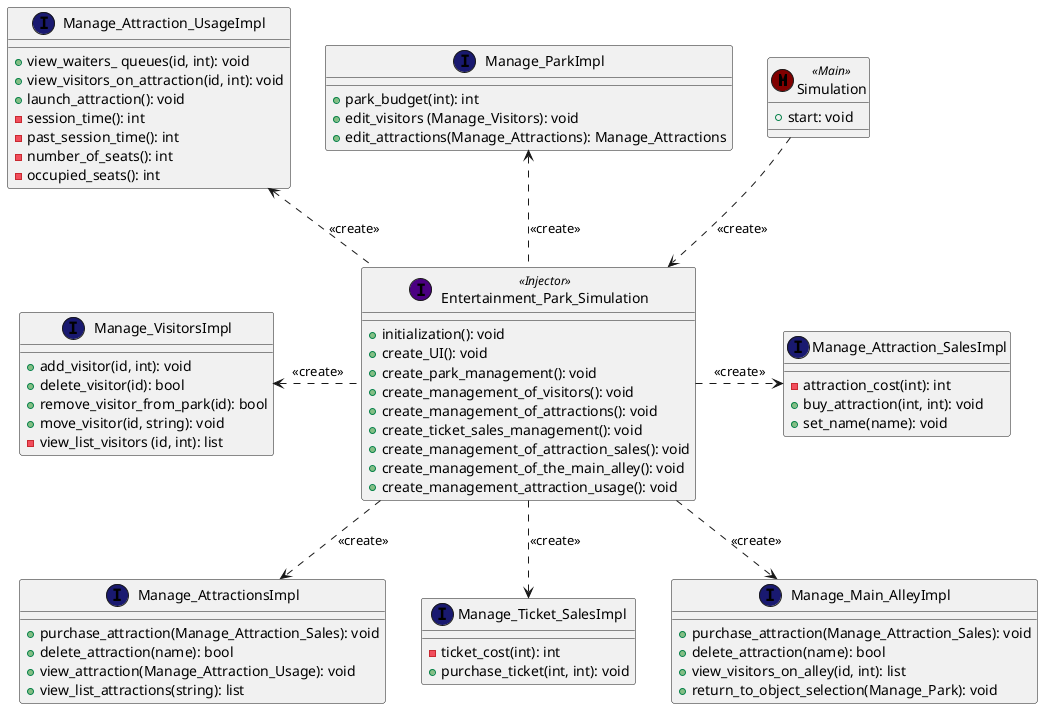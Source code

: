 @startuml
Simulation ..> Entertainment_Park_Simulation: <<create>>
Entertainment_Park_Simulation .up.> Manage_ParkImpl: <<create>>
Entertainment_Park_Simulation .left.> Manage_VisitorsImpl: <<create>>
Entertainment_Park_Simulation ..> Manage_AttractionsImpl: <<create>>
Entertainment_Park_Simulation ..> Manage_Ticket_SalesImpl: <<create>>
Entertainment_Park_Simulation .right.> Manage_Attraction_SalesImpl: <<create>>
Entertainment_Park_Simulation ..> Manage_Main_AlleyImpl: <<create>>
Entertainment_Park_Simulation .up.> Manage_Attraction_UsageImpl: <<create>>

class Simulation << (M,Maroon) Main >> {
+ start: void
}

class Entertainment_Park_Simulation << (I,Indigo) Injector >> {
    + initialization(): void
    + create_UI(): void
    + create_park_management(): void
    + create_management_of_visitors(): void
    + create_management_of_attractions(): void
    + create_ticket_sales_management(): void
    + create_management_of_attraction_sales(): void
    + create_management_of_the_main_alley(): void
    + create_management_attraction_usage(): void
}

class Manage_VisitorsImpl << (I,MidnightBlue) >> {
    + add_visitor(id, int): void
    + delete_visitor(id): bool
    + remove_visitor_from_park(id): bool
    + move_visitor(id, string): void
    - view_list_visitors (id, int): list

}

class Manage_ParkImpl << (I,MidnightBlue) >> {
    + park_budget(int): int
    + edit_visitors (Manage_Visitors): void
    + edit_attractions(Manage_Attractions): Manage_Attractions

}

class Manage_AttractionsImpl << (I,MidnightBlue) >> {
    + purchase_attraction(Manage_Attraction_Sales): void
    + delete_attraction(name): bool
    + view_attraction(Manage_Attraction_Usage): void
    + view_list_attractions(string): list

}

class Manage_Main_AlleyImpl << (I,MidnightBlue) >> {
    + purchase_attraction(Manage_Attraction_Sales): void
    + delete_attraction(name): bool
    + view_visitors_on_alley(id, int): list
    + return_to_object_selection(Manage_Park): void

}

class Manage_Ticket_SalesImpl << (I,MidnightBlue) >> {
    - ticket_cost(int): int
    + purchase_ticket(int, int): void
}


class Manage_Attraction_SalesImpl << (I,MidnightBlue) >> {
    - attraction_cost(int): int
    + buy_attraction(int, int): void
    + set_name(name): void
}

class Manage_Attraction_UsageImpl << (I,MidnightBlue) >> {
    + view_waiters_ queues(id, int): void
    + view_visitors_on_attraction(id, int): void
    + launch_attraction(): void
    - session_time(): int
    - past_session_time(): int
    - number_of_seats(): int
    - occupied_seats(): int
}

@enduml